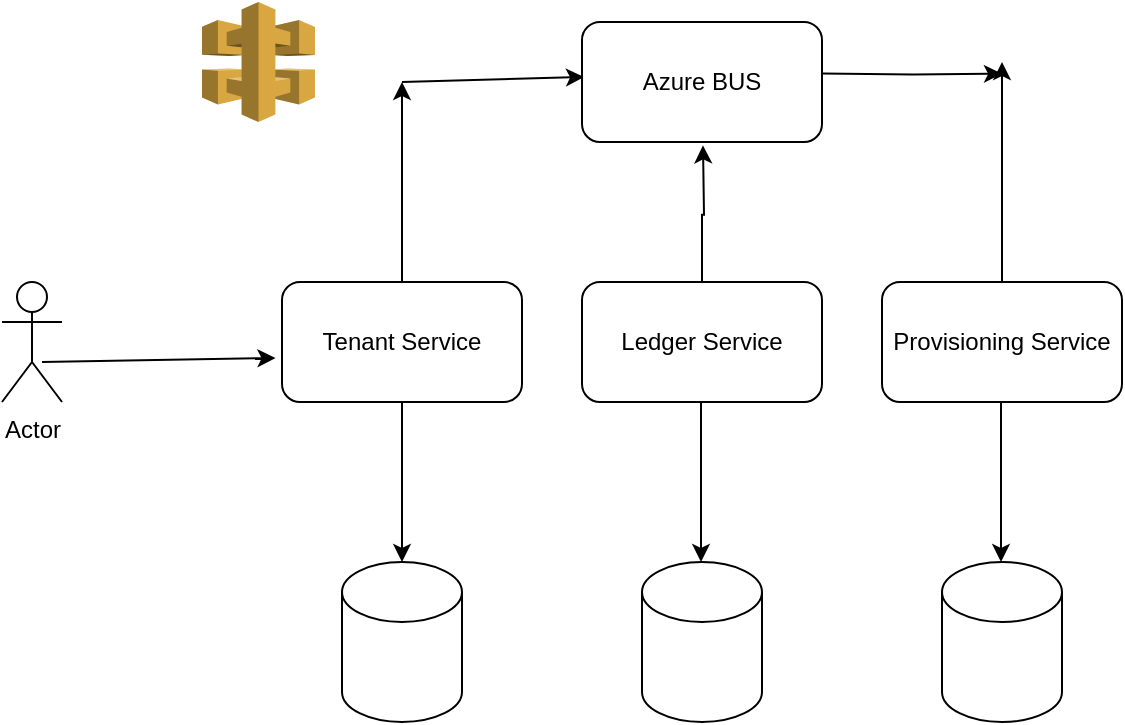 <mxfile version="27.1.6">
  <diagram name="Page-1" id="3Yk0INAcXBTNKlfgf9x4">
    <mxGraphModel dx="1042" dy="527" grid="1" gridSize="10" guides="1" tooltips="1" connect="1" arrows="1" fold="1" page="1" pageScale="1" pageWidth="827" pageHeight="1169" math="0" shadow="0">
      <root>
        <mxCell id="0" />
        <mxCell id="1" parent="0" />
        <mxCell id="Xp83edgv-1D5uqsxEIea-8" value="" style="edgeStyle=orthogonalEdgeStyle;rounded=0;orthogonalLoop=1;jettySize=auto;html=1;" edge="1" parent="1" source="Xp83edgv-1D5uqsxEIea-1">
          <mxGeometry relative="1" as="geometry">
            <mxPoint x="230" y="300" as="targetPoint" />
          </mxGeometry>
        </mxCell>
        <mxCell id="Xp83edgv-1D5uqsxEIea-19" style="edgeStyle=orthogonalEdgeStyle;rounded=0;orthogonalLoop=1;jettySize=auto;html=1;exitX=0.5;exitY=0;exitDx=0;exitDy=0;" edge="1" parent="1" source="Xp83edgv-1D5uqsxEIea-1">
          <mxGeometry relative="1" as="geometry">
            <mxPoint x="230" y="60" as="targetPoint" />
          </mxGeometry>
        </mxCell>
        <mxCell id="Xp83edgv-1D5uqsxEIea-1" value="Tenant Service" style="rounded=1;whiteSpace=wrap;html=1;" vertex="1" parent="1">
          <mxGeometry x="170" y="160" width="120" height="60" as="geometry" />
        </mxCell>
        <mxCell id="Xp83edgv-1D5uqsxEIea-2" value="Actor" style="shape=umlActor;verticalLabelPosition=bottom;verticalAlign=top;html=1;outlineConnect=0;" vertex="1" parent="1">
          <mxGeometry x="30" y="160" width="30" height="60" as="geometry" />
        </mxCell>
        <mxCell id="Xp83edgv-1D5uqsxEIea-4" value="" style="endArrow=classic;html=1;rounded=0;entryX=-0.027;entryY=0.633;entryDx=0;entryDy=0;entryPerimeter=0;" edge="1" parent="1" target="Xp83edgv-1D5uqsxEIea-1">
          <mxGeometry width="50" height="50" relative="1" as="geometry">
            <mxPoint x="50" y="200" as="sourcePoint" />
            <mxPoint x="100" y="150" as="targetPoint" />
          </mxGeometry>
        </mxCell>
        <mxCell id="Xp83edgv-1D5uqsxEIea-23" style="edgeStyle=orthogonalEdgeStyle;rounded=0;orthogonalLoop=1;jettySize=auto;html=1;exitX=0.5;exitY=0;exitDx=0;exitDy=0;" edge="1" parent="1" source="Xp83edgv-1D5uqsxEIea-5">
          <mxGeometry relative="1" as="geometry">
            <mxPoint x="380.5" y="91.675" as="targetPoint" />
          </mxGeometry>
        </mxCell>
        <mxCell id="Xp83edgv-1D5uqsxEIea-5" value="Ledger Service" style="rounded=1;whiteSpace=wrap;html=1;" vertex="1" parent="1">
          <mxGeometry x="320" y="160" width="120" height="60" as="geometry" />
        </mxCell>
        <mxCell id="Xp83edgv-1D5uqsxEIea-24" style="edgeStyle=orthogonalEdgeStyle;rounded=0;orthogonalLoop=1;jettySize=auto;html=1;exitX=0.5;exitY=0;exitDx=0;exitDy=0;" edge="1" parent="1" source="Xp83edgv-1D5uqsxEIea-6">
          <mxGeometry relative="1" as="geometry">
            <mxPoint x="530" y="50" as="targetPoint" />
          </mxGeometry>
        </mxCell>
        <mxCell id="Xp83edgv-1D5uqsxEIea-6" value="Provisioning Service" style="rounded=1;whiteSpace=wrap;html=1;" vertex="1" parent="1">
          <mxGeometry x="470" y="160" width="120" height="60" as="geometry" />
        </mxCell>
        <mxCell id="Xp83edgv-1D5uqsxEIea-9" value="" style="shape=cylinder3;whiteSpace=wrap;html=1;boundedLbl=1;backgroundOutline=1;size=15;" vertex="1" parent="1">
          <mxGeometry x="200" y="300" width="60" height="80" as="geometry" />
        </mxCell>
        <mxCell id="Xp83edgv-1D5uqsxEIea-10" value="" style="shape=cylinder3;whiteSpace=wrap;html=1;boundedLbl=1;backgroundOutline=1;size=15;" vertex="1" parent="1">
          <mxGeometry x="350" y="300" width="60" height="80" as="geometry" />
        </mxCell>
        <mxCell id="Xp83edgv-1D5uqsxEIea-11" value="" style="edgeStyle=orthogonalEdgeStyle;rounded=0;orthogonalLoop=1;jettySize=auto;html=1;" edge="1" parent="1">
          <mxGeometry relative="1" as="geometry">
            <mxPoint x="379.5" y="220" as="sourcePoint" />
            <mxPoint x="379.5" y="300" as="targetPoint" />
          </mxGeometry>
        </mxCell>
        <mxCell id="Xp83edgv-1D5uqsxEIea-12" value="" style="edgeStyle=orthogonalEdgeStyle;rounded=0;orthogonalLoop=1;jettySize=auto;html=1;" edge="1" parent="1">
          <mxGeometry relative="1" as="geometry">
            <mxPoint x="529.5" y="220" as="sourcePoint" />
            <mxPoint x="529.5" y="300" as="targetPoint" />
          </mxGeometry>
        </mxCell>
        <mxCell id="Xp83edgv-1D5uqsxEIea-13" value="" style="shape=cylinder3;whiteSpace=wrap;html=1;boundedLbl=1;backgroundOutline=1;size=15;" vertex="1" parent="1">
          <mxGeometry x="500" y="300" width="60" height="80" as="geometry" />
        </mxCell>
        <mxCell id="Xp83edgv-1D5uqsxEIea-25" style="edgeStyle=orthogonalEdgeStyle;rounded=0;orthogonalLoop=1;jettySize=auto;html=1;" edge="1" parent="1">
          <mxGeometry relative="1" as="geometry">
            <mxPoint x="530" y="55.85" as="targetPoint" />
            <mxPoint x="440" y="55.8" as="sourcePoint" />
          </mxGeometry>
        </mxCell>
        <mxCell id="Xp83edgv-1D5uqsxEIea-20" value="" style="endArrow=classic;html=1;rounded=0;" edge="1" parent="1">
          <mxGeometry width="50" height="50" relative="1" as="geometry">
            <mxPoint x="230" y="60" as="sourcePoint" />
            <mxPoint x="321" y="57.491" as="targetPoint" />
          </mxGeometry>
        </mxCell>
        <mxCell id="Xp83edgv-1D5uqsxEIea-26" value="Azure BUS" style="rounded=1;whiteSpace=wrap;html=1;" vertex="1" parent="1">
          <mxGeometry x="320" y="30" width="120" height="60" as="geometry" />
        </mxCell>
        <mxCell id="Xp83edgv-1D5uqsxEIea-27" value="" style="outlineConnect=0;dashed=0;verticalLabelPosition=bottom;verticalAlign=top;align=center;html=1;shape=mxgraph.aws3.api_gateway;fillColor=#D9A741;gradientColor=none;" vertex="1" parent="1">
          <mxGeometry x="130" y="20" width="56.5" height="60" as="geometry" />
        </mxCell>
      </root>
    </mxGraphModel>
  </diagram>
</mxfile>
